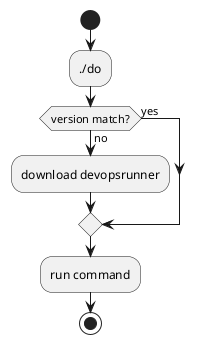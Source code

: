 @startuml

start
:./do;
if (version match?) then (yes)
else (no)
	:download devopsrunner;
endif
:run command;
stop
@enduml
